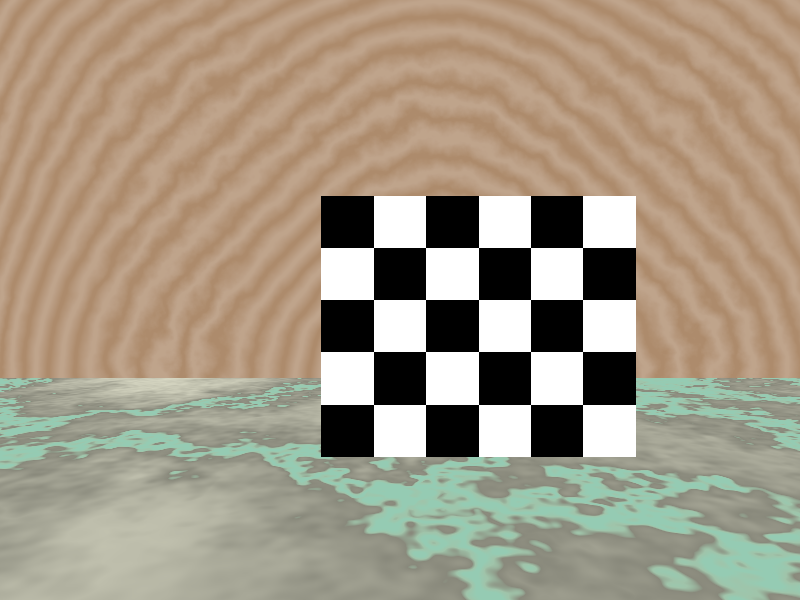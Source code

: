 #include "colors.inc"
#include "textures.inc"
#include "shapes.inc" 
#include "glass.inc" 
#include "metals.inc" 
#include "woods.inc" 
#include "stones.inc"    // pre-defined scene elements 

////////////////////////////////////////////////////////////////////////////////

// TABULEIRO
#declare MEDIAH=0.6;	// Tabuleiro de 0.6*2 de lado -> 1.2m de lado
#declare PROFUNDO=2.0;	// Que tao longue esta o tabuleiro: 2.0m

// CAMERA
#declare ALT_CAMARA=MEDIAH;	// Camera a MEDIAH altura.
#declare POS_CAMARA=-0.3;	// Camera -0.3m na dereita
#declare ANG_CAMARA=75;

////////////////////////////////////////////////////////////////////////////////

camera {
   location  <POS_CAMARA, ALT_CAMARA, 0>
   look_at   <POS_CAMARA, ALT_CAMARA, PROFUNDO>
   angle ANG_CAMARA
}

// Piso
plane {//normal=<0, 1, 0>	y=0
	<0, 1, 0>, 0
	texture { T_Stone25 scale 4 }

}

// Pared
plane {//normal=<0, 1, 0>	y=0
	<0, 0, 1>, PROFUNDO*2
	texture { DMFLightOak }

}


box {
	<-MEDIAH, -MEDIAH, -0.01>, < MEDIAH, MEDIAH*0.665, 0.01>
	texture {
		pigment {
			checker
			color rgb<1.0, 1.0, 1.0>
			color rgb<0.0, 0.0, 0.0>
		}
		scale 0.20
	}
	rotate <0, clock, 0>
	translate <0.0, MEDIAH, PROFUNDO>

}


light_source {
   <0.0, 10*MEDIAH, 0>
   color White
} 
